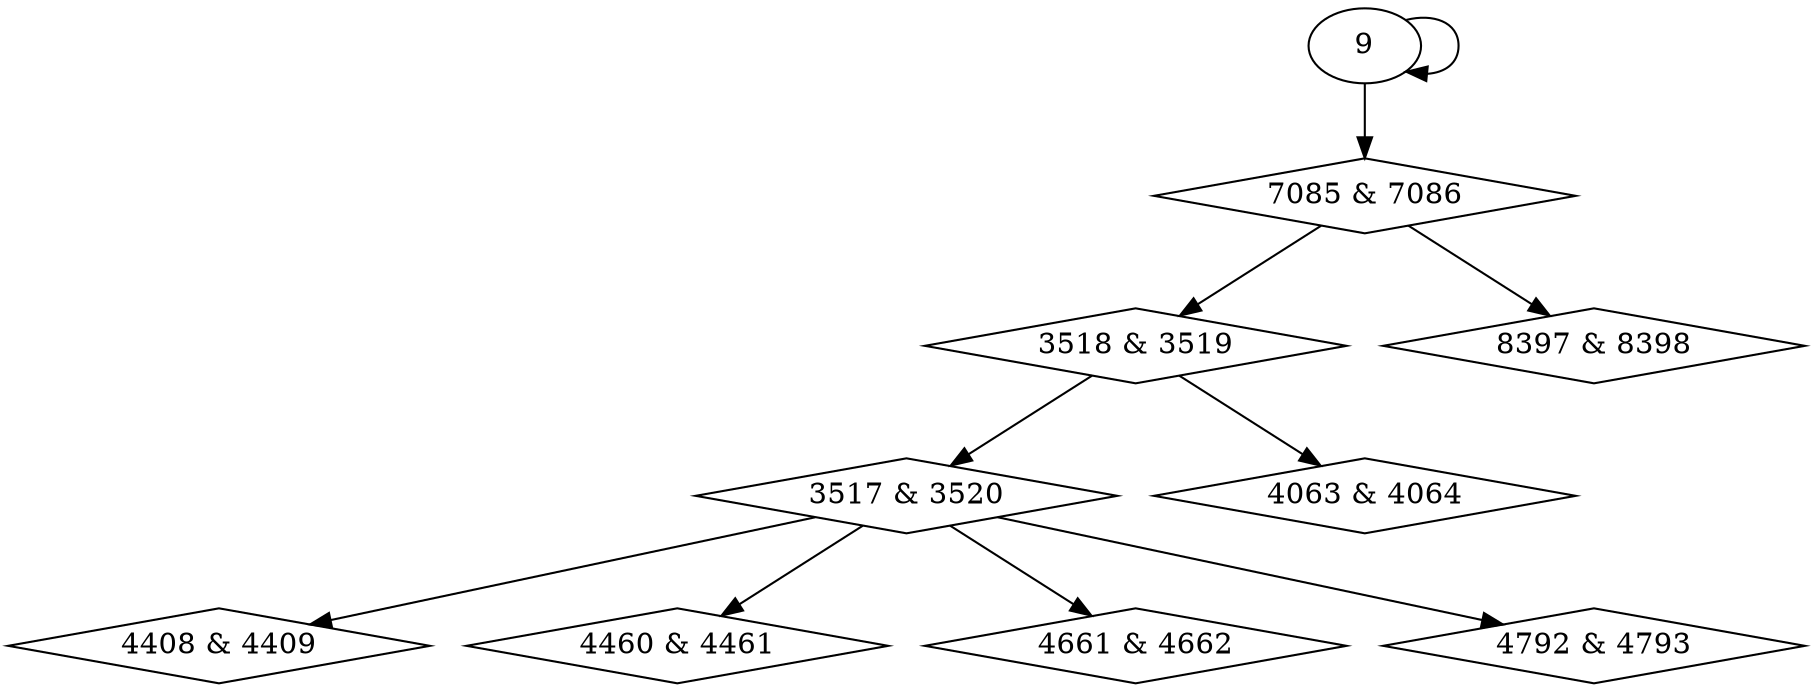 digraph {
0 [label = "3517 & 3520", shape = diamond];
1 [label = "3518 & 3519", shape = diamond];
2 [label = "4063 & 4064", shape = diamond];
3 [label = "4408 & 4409", shape = diamond];
4 [label = "4460 & 4461", shape = diamond];
5 [label = "4661 & 4662", shape = diamond];
6 [label = "4792 & 4793", shape = diamond];
7 [label = "7085 & 7086", shape = diamond];
8 [label = "8397 & 8398", shape = diamond];
1 -> 0;
7 -> 1;
1 -> 2;
0 -> 3;
0 -> 4;
0 -> 5;
0 -> 6;
9 -> 7;
7 -> 8;
9 -> 9;
}
